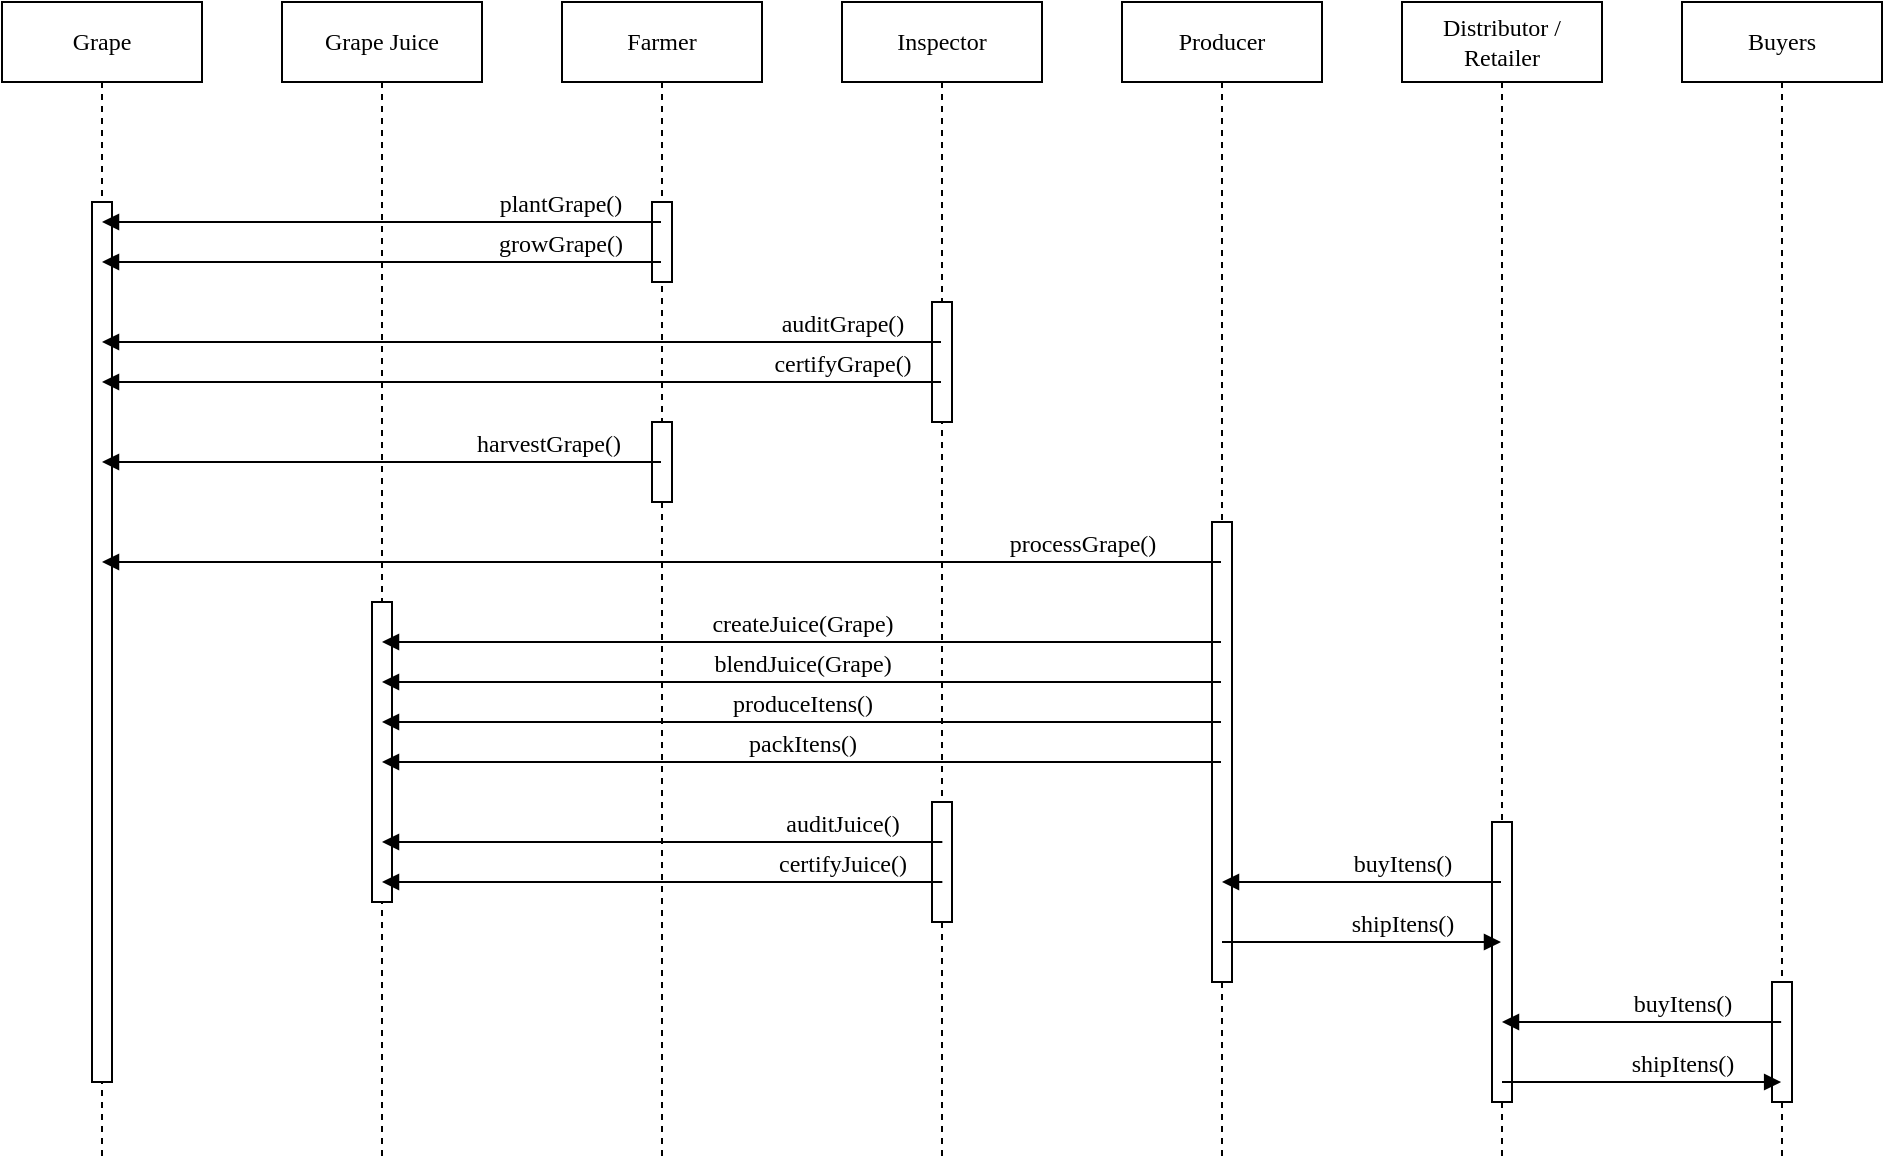 <mxfile version="13.8.1" type="device"><diagram name="Page-1" id="13e1069c-82ec-6db2-03f1-153e76fe0fe0"><mxGraphModel dx="535" dy="453" grid="1" gridSize="10" guides="1" tooltips="1" connect="1" arrows="1" fold="1" page="1" pageScale="1" pageWidth="1100" pageHeight="850" background="#ffffff" math="0" shadow="0"><root><mxCell id="0"/><mxCell id="1" parent="0"/><mxCell id="7baba1c4bc27f4b0-2" value="Farmer" style="shape=umlLifeline;perimeter=lifelinePerimeter;whiteSpace=wrap;html=1;container=1;collapsible=0;recursiveResize=0;outlineConnect=0;rounded=0;shadow=0;comic=0;labelBackgroundColor=none;strokeWidth=1;fontFamily=Verdana;fontSize=12;align=center;" parent="1" vertex="1"><mxGeometry x="380" y="80" width="100" height="580" as="geometry"/></mxCell><mxCell id="7baba1c4bc27f4b0-10" value="" style="html=1;points=[];perimeter=orthogonalPerimeter;rounded=0;shadow=0;comic=0;labelBackgroundColor=none;strokeWidth=1;fontFamily=Verdana;fontSize=12;align=center;" parent="7baba1c4bc27f4b0-2" vertex="1"><mxGeometry x="45" y="100" width="10" height="40" as="geometry"/></mxCell><mxCell id="uP7Cxa1cz0clUQ3gncwl-6" value="" style="html=1;points=[];perimeter=orthogonalPerimeter;rounded=0;shadow=0;comic=0;labelBackgroundColor=none;strokeWidth=1;fontFamily=Verdana;fontSize=12;align=center;" vertex="1" parent="7baba1c4bc27f4b0-2"><mxGeometry x="45" y="210" width="10" height="40" as="geometry"/></mxCell><mxCell id="7baba1c4bc27f4b0-3" value="Inspector" style="shape=umlLifeline;perimeter=lifelinePerimeter;whiteSpace=wrap;html=1;container=1;collapsible=0;recursiveResize=0;outlineConnect=0;rounded=0;shadow=0;comic=0;labelBackgroundColor=none;strokeWidth=1;fontFamily=Verdana;fontSize=12;align=center;" parent="1" vertex="1"><mxGeometry x="520" y="80" width="100" height="580" as="geometry"/></mxCell><mxCell id="7baba1c4bc27f4b0-13" value="" style="html=1;points=[];perimeter=orthogonalPerimeter;rounded=0;shadow=0;comic=0;labelBackgroundColor=none;strokeWidth=1;fontFamily=Verdana;fontSize=12;align=center;" parent="7baba1c4bc27f4b0-3" vertex="1"><mxGeometry x="45" y="150" width="10" height="60" as="geometry"/></mxCell><mxCell id="uP7Cxa1cz0clUQ3gncwl-25" value="" style="html=1;points=[];perimeter=orthogonalPerimeter;rounded=0;shadow=0;comic=0;labelBackgroundColor=none;strokeWidth=1;fontFamily=Verdana;fontSize=12;align=center;" vertex="1" parent="7baba1c4bc27f4b0-3"><mxGeometry x="45" y="400" width="10" height="60" as="geometry"/></mxCell><mxCell id="7baba1c4bc27f4b0-8" value="Grape" style="shape=umlLifeline;perimeter=lifelinePerimeter;whiteSpace=wrap;html=1;container=1;collapsible=0;recursiveResize=0;outlineConnect=0;rounded=0;shadow=0;comic=0;labelBackgroundColor=none;strokeWidth=1;fontFamily=Verdana;fontSize=12;align=center;" parent="1" vertex="1"><mxGeometry x="100" y="80" width="100" height="580" as="geometry"/></mxCell><mxCell id="7baba1c4bc27f4b0-9" value="" style="html=1;points=[];perimeter=orthogonalPerimeter;rounded=0;shadow=0;comic=0;labelBackgroundColor=none;strokeWidth=1;fontFamily=Verdana;fontSize=12;align=center;" parent="7baba1c4bc27f4b0-8" vertex="1"><mxGeometry x="45" y="100" width="10" height="440" as="geometry"/></mxCell><mxCell id="7baba1c4bc27f4b0-11" value="plantGrape()" style="html=1;verticalAlign=bottom;endArrow=none;labelBackgroundColor=none;fontFamily=Verdana;fontSize=12;edgeStyle=elbowEdgeStyle;elbow=vertical;endFill=0;startArrow=block;startFill=1;" parent="1" source="7baba1c4bc27f4b0-8" target="7baba1c4bc27f4b0-2" edge="1"><mxGeometry x="0.639" relative="1" as="geometry"><mxPoint x="220" y="190" as="sourcePoint"/><mxPoint x="285" y="190" as="targetPoint"/><Array as="points"><mxPoint x="270" y="190"/></Array><mxPoint as="offset"/></mxGeometry></mxCell><mxCell id="uP7Cxa1cz0clUQ3gncwl-1" value="growGrape()" style="html=1;verticalAlign=bottom;endArrow=none;labelBackgroundColor=none;fontFamily=Verdana;fontSize=12;edgeStyle=elbowEdgeStyle;elbow=vertical;endFill=0;startArrow=block;startFill=1;" edge="1" parent="1" source="7baba1c4bc27f4b0-8" target="7baba1c4bc27f4b0-2"><mxGeometry x="0.64" relative="1" as="geometry"><mxPoint x="155" y="230" as="sourcePoint"/><mxPoint x="284" y="209" as="targetPoint"/><Array as="points"><mxPoint x="230" y="210"/></Array><mxPoint as="offset"/></mxGeometry></mxCell><mxCell id="uP7Cxa1cz0clUQ3gncwl-3" value="harvestGrape()" style="html=1;verticalAlign=bottom;endArrow=none;labelBackgroundColor=none;fontFamily=Verdana;fontSize=12;edgeStyle=elbowEdgeStyle;elbow=vertical;endFill=0;startArrow=block;startFill=1;" edge="1" parent="1" source="7baba1c4bc27f4b0-8" target="7baba1c4bc27f4b0-2"><mxGeometry x="0.593" relative="1" as="geometry"><mxPoint x="160" y="309.99" as="sourcePoint"/><mxPoint x="390" y="306" as="targetPoint"/><Array as="points"><mxPoint x="240" y="310"/></Array><mxPoint as="offset"/></mxGeometry></mxCell><mxCell id="uP7Cxa1cz0clUQ3gncwl-4" value="auditGrape()" style="html=1;verticalAlign=bottom;endArrow=none;labelBackgroundColor=none;fontFamily=Verdana;fontSize=12;edgeStyle=elbowEdgeStyle;elbow=vertical;endFill=0;startArrow=block;startFill=1;" edge="1" parent="1" source="7baba1c4bc27f4b0-8" target="7baba1c4bc27f4b0-3"><mxGeometry x="0.761" relative="1" as="geometry"><mxPoint x="160.0" y="250.24" as="sourcePoint"/><mxPoint x="420" y="250" as="targetPoint"/><Array as="points"><mxPoint x="240" y="250"/><mxPoint x="234.68" y="260.76"/></Array><mxPoint as="offset"/></mxGeometry></mxCell><mxCell id="uP7Cxa1cz0clUQ3gncwl-5" value="certifyGrape()" style="html=1;verticalAlign=bottom;endArrow=none;labelBackgroundColor=none;fontFamily=Verdana;fontSize=12;edgeStyle=elbowEdgeStyle;elbow=vertical;endFill=0;startArrow=block;startFill=1;" edge="1" parent="1" source="7baba1c4bc27f4b0-8" target="7baba1c4bc27f4b0-3"><mxGeometry x="0.761" relative="1" as="geometry"><mxPoint x="155" y="270" as="sourcePoint"/><mxPoint x="421.97" y="270.04" as="targetPoint"/><Array as="points"><mxPoint x="290" y="270"/></Array><mxPoint as="offset"/></mxGeometry></mxCell><mxCell id="uP7Cxa1cz0clUQ3gncwl-7" value="Distributor /&lt;br&gt;Retailer" style="shape=umlLifeline;perimeter=lifelinePerimeter;whiteSpace=wrap;html=1;container=1;collapsible=0;recursiveResize=0;outlineConnect=0;rounded=0;shadow=0;comic=0;labelBackgroundColor=none;strokeWidth=1;fontFamily=Verdana;fontSize=12;align=center;" vertex="1" parent="1"><mxGeometry x="800" y="80" width="100" height="580" as="geometry"/></mxCell><mxCell id="uP7Cxa1cz0clUQ3gncwl-8" value="" style="html=1;points=[];perimeter=orthogonalPerimeter;rounded=0;shadow=0;comic=0;labelBackgroundColor=none;strokeWidth=1;fontFamily=Verdana;fontSize=12;align=center;" vertex="1" parent="uP7Cxa1cz0clUQ3gncwl-7"><mxGeometry x="45" y="410" width="10" height="140" as="geometry"/></mxCell><mxCell id="uP7Cxa1cz0clUQ3gncwl-9" value="Buyers" style="shape=umlLifeline;perimeter=lifelinePerimeter;whiteSpace=wrap;html=1;container=1;collapsible=0;recursiveResize=0;outlineConnect=0;rounded=0;shadow=0;comic=0;labelBackgroundColor=none;strokeWidth=1;fontFamily=Verdana;fontSize=12;align=center;" vertex="1" parent="1"><mxGeometry x="940" y="80" width="100" height="580" as="geometry"/></mxCell><mxCell id="uP7Cxa1cz0clUQ3gncwl-10" value="" style="html=1;points=[];perimeter=orthogonalPerimeter;rounded=0;shadow=0;comic=0;labelBackgroundColor=none;strokeWidth=1;fontFamily=Verdana;fontSize=12;align=center;" vertex="1" parent="uP7Cxa1cz0clUQ3gncwl-9"><mxGeometry x="45" y="490" width="10" height="60" as="geometry"/></mxCell><mxCell id="uP7Cxa1cz0clUQ3gncwl-11" value="Producer" style="shape=umlLifeline;perimeter=lifelinePerimeter;whiteSpace=wrap;html=1;container=1;collapsible=0;recursiveResize=0;outlineConnect=0;rounded=0;shadow=0;comic=0;labelBackgroundColor=none;strokeWidth=1;fontFamily=Verdana;fontSize=12;align=center;" vertex="1" parent="1"><mxGeometry x="660" y="80" width="100" height="580" as="geometry"/></mxCell><mxCell id="uP7Cxa1cz0clUQ3gncwl-12" value="" style="html=1;points=[];perimeter=orthogonalPerimeter;rounded=0;shadow=0;comic=0;labelBackgroundColor=none;strokeWidth=1;fontFamily=Verdana;fontSize=12;align=center;" vertex="1" parent="uP7Cxa1cz0clUQ3gncwl-11"><mxGeometry x="45" y="260" width="10" height="230" as="geometry"/></mxCell><mxCell id="uP7Cxa1cz0clUQ3gncwl-13" value="processGrape()" style="html=1;verticalAlign=bottom;endArrow=none;labelBackgroundColor=none;fontFamily=Verdana;fontSize=12;edgeStyle=elbowEdgeStyle;elbow=vertical;endFill=0;startArrow=block;startFill=1;" edge="1" parent="1" source="7baba1c4bc27f4b0-8" target="uP7Cxa1cz0clUQ3gncwl-11"><mxGeometry x="0.752" relative="1" as="geometry"><mxPoint x="160" y="360.32" as="sourcePoint"/><mxPoint x="560" y="360" as="targetPoint"/><Array as="points"><mxPoint x="430" y="360"/><mxPoint x="244.99" y="370.05"/></Array><mxPoint as="offset"/></mxGeometry></mxCell><mxCell id="uP7Cxa1cz0clUQ3gncwl-14" value="Grape Juice" style="shape=umlLifeline;perimeter=lifelinePerimeter;whiteSpace=wrap;html=1;container=1;collapsible=0;recursiveResize=0;outlineConnect=0;rounded=0;shadow=0;comic=0;labelBackgroundColor=none;strokeWidth=1;fontFamily=Verdana;fontSize=12;align=center;" vertex="1" parent="1"><mxGeometry x="240" y="80" width="100" height="580" as="geometry"/></mxCell><mxCell id="uP7Cxa1cz0clUQ3gncwl-15" value="" style="html=1;points=[];perimeter=orthogonalPerimeter;rounded=0;shadow=0;comic=0;labelBackgroundColor=none;strokeWidth=1;fontFamily=Verdana;fontSize=12;align=center;" vertex="1" parent="uP7Cxa1cz0clUQ3gncwl-14"><mxGeometry x="45" y="300" width="10" height="150" as="geometry"/></mxCell><mxCell id="uP7Cxa1cz0clUQ3gncwl-17" value="createJuice(Grape)" style="html=1;verticalAlign=bottom;endArrow=none;labelBackgroundColor=none;fontFamily=Verdana;fontSize=12;edgeStyle=elbowEdgeStyle;elbow=vertical;endFill=0;startArrow=block;startFill=1;" edge="1" parent="1" source="uP7Cxa1cz0clUQ3gncwl-14" target="uP7Cxa1cz0clUQ3gncwl-11"><mxGeometry relative="1" as="geometry"><mxPoint x="840" y="390" as="sourcePoint"/><mxPoint x="720" y="390" as="targetPoint"/><Array as="points"><mxPoint x="500" y="400"/></Array></mxGeometry></mxCell><mxCell id="uP7Cxa1cz0clUQ3gncwl-18" value="blendJuice(Grape)" style="html=1;verticalAlign=bottom;endArrow=none;labelBackgroundColor=none;fontFamily=Verdana;fontSize=12;edgeStyle=elbowEdgeStyle;elbow=vertical;endFill=0;startArrow=block;startFill=1;" edge="1" parent="1" source="uP7Cxa1cz0clUQ3gncwl-14" target="uP7Cxa1cz0clUQ3gncwl-11"><mxGeometry relative="1" as="geometry"><mxPoint x="840" y="420" as="sourcePoint"/><mxPoint x="720" y="420" as="targetPoint"/><Array as="points"><mxPoint x="510" y="420"/></Array></mxGeometry></mxCell><mxCell id="uP7Cxa1cz0clUQ3gncwl-19" value="produceItens()" style="html=1;verticalAlign=bottom;endArrow=none;labelBackgroundColor=none;fontFamily=Verdana;fontSize=12;edgeStyle=elbowEdgeStyle;elbow=vertical;endFill=0;startArrow=block;startFill=1;" edge="1" parent="1" source="uP7Cxa1cz0clUQ3gncwl-14" target="uP7Cxa1cz0clUQ3gncwl-11"><mxGeometry relative="1" as="geometry"><mxPoint x="840" y="450" as="sourcePoint"/><mxPoint x="720" y="450" as="targetPoint"/><Array as="points"><mxPoint x="500" y="440"/></Array></mxGeometry></mxCell><mxCell id="uP7Cxa1cz0clUQ3gncwl-20" value="packItens()" style="html=1;verticalAlign=bottom;endArrow=none;labelBackgroundColor=none;fontFamily=Verdana;fontSize=12;edgeStyle=elbowEdgeStyle;elbow=vertical;endFill=0;startArrow=block;startFill=1;" edge="1" parent="1" source="uP7Cxa1cz0clUQ3gncwl-14" target="uP7Cxa1cz0clUQ3gncwl-11"><mxGeometry relative="1" as="geometry"><mxPoint x="840" y="480" as="sourcePoint"/><mxPoint x="720" y="480" as="targetPoint"/><Array as="points"><mxPoint x="480" y="460"/></Array></mxGeometry></mxCell><mxCell id="uP7Cxa1cz0clUQ3gncwl-21" value="buyItens()" style="html=1;verticalAlign=bottom;endArrow=none;labelBackgroundColor=none;fontFamily=Verdana;fontSize=12;edgeStyle=elbowEdgeStyle;elbow=vertical;endFill=0;startArrow=block;startFill=1;" edge="1" parent="1" source="uP7Cxa1cz0clUQ3gncwl-11" target="uP7Cxa1cz0clUQ3gncwl-7"><mxGeometry x="0.291" relative="1" as="geometry"><mxPoint x="389.999" y="520" as="sourcePoint"/><mxPoint x="809.57" y="520" as="targetPoint"/><Array as="points"><mxPoint x="790" y="520"/><mxPoint x="770" y="540"/></Array><mxPoint as="offset"/></mxGeometry></mxCell><mxCell id="uP7Cxa1cz0clUQ3gncwl-22" value="shipItens()" style="html=1;verticalAlign=bottom;endArrow=block;labelBackgroundColor=none;fontFamily=Verdana;fontSize=12;edgeStyle=elbowEdgeStyle;elbow=vertical;endFill=1;startArrow=none;startFill=0;" edge="1" parent="1" source="uP7Cxa1cz0clUQ3gncwl-11" target="uP7Cxa1cz0clUQ3gncwl-7"><mxGeometry x="0.291" relative="1" as="geometry"><mxPoint x="670" y="470" as="sourcePoint"/><mxPoint x="859.5" y="530" as="targetPoint"/><Array as="points"><mxPoint x="790" y="550"/><mxPoint x="780" y="550"/></Array><mxPoint as="offset"/></mxGeometry></mxCell><mxCell id="uP7Cxa1cz0clUQ3gncwl-23" value="buyItens()" style="html=1;verticalAlign=bottom;endArrow=none;labelBackgroundColor=none;fontFamily=Verdana;fontSize=12;edgeStyle=elbowEdgeStyle;elbow=vertical;endFill=0;startArrow=block;startFill=1;" edge="1" parent="1"><mxGeometry x="0.291" relative="1" as="geometry"><mxPoint x="849.999" y="590" as="sourcePoint"/><mxPoint x="989.57" y="590" as="targetPoint"/><Array as="points"><mxPoint x="930.07" y="590"/><mxPoint x="910.07" y="610"/></Array><mxPoint as="offset"/></mxGeometry></mxCell><mxCell id="uP7Cxa1cz0clUQ3gncwl-24" value="shipItens()" style="html=1;verticalAlign=bottom;endArrow=block;labelBackgroundColor=none;fontFamily=Verdana;fontSize=12;edgeStyle=elbowEdgeStyle;elbow=vertical;endFill=1;startArrow=none;startFill=0;" edge="1" parent="1"><mxGeometry x="0.291" relative="1" as="geometry"><mxPoint x="849.999" y="620" as="sourcePoint"/><mxPoint x="989.57" y="620" as="targetPoint"/><Array as="points"><mxPoint x="930.07" y="620"/><mxPoint x="920.07" y="620"/></Array><mxPoint as="offset"/></mxGeometry></mxCell><mxCell id="uP7Cxa1cz0clUQ3gncwl-26" value="auditJuice()" style="html=1;verticalAlign=bottom;endArrow=none;labelBackgroundColor=none;fontFamily=Verdana;fontSize=12;edgeStyle=elbowEdgeStyle;elbow=vertical;endFill=0;startArrow=block;startFill=1;" edge="1" parent="1" source="uP7Cxa1cz0clUQ3gncwl-14"><mxGeometry x="0.642" relative="1" as="geometry"><mxPoint x="150.004" y="500" as="sourcePoint"/><mxPoint x="570.18" y="500" as="targetPoint"/><Array as="points"><mxPoint x="240.68" y="500"/><mxPoint x="235.36" y="510.76"/></Array><mxPoint as="offset"/></mxGeometry></mxCell><mxCell id="uP7Cxa1cz0clUQ3gncwl-27" value="certifyJuice()" style="html=1;verticalAlign=bottom;endArrow=none;labelBackgroundColor=none;fontFamily=Verdana;fontSize=12;edgeStyle=elbowEdgeStyle;elbow=vertical;endFill=0;startArrow=block;startFill=1;" edge="1" parent="1" source="uP7Cxa1cz0clUQ3gncwl-14"><mxGeometry x="0.642" relative="1" as="geometry"><mxPoint x="150.004" y="520" as="sourcePoint"/><mxPoint x="570.18" y="520" as="targetPoint"/><Array as="points"><mxPoint x="290.68" y="520"/></Array><mxPoint as="offset"/></mxGeometry></mxCell></root></mxGraphModel></diagram></mxfile>